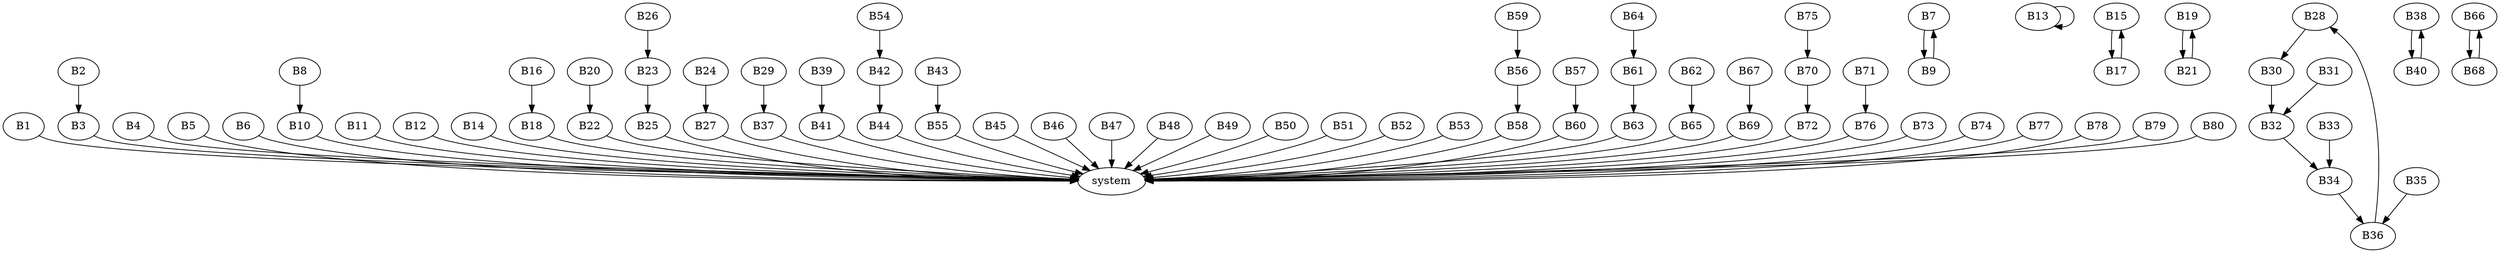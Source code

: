 digraph flowgraph {B1 -> system
B2 -> B3
B3 -> system
B4 -> system
B5 -> system
B6 -> system
B7 -> B9
B8 -> B10
B9 -> B7
B10 -> system
B11 -> system
B12 -> system
B13 -> B13
B14 -> system
B15 -> B17
B16 -> B18
B17 -> B15
B18 -> system
B19 -> B21
B20 -> B22
B21 -> B19
B22 -> system
B23 -> B25
B24 -> B27
B25 -> system
B26 -> B23
B27 -> system
B28 -> B30
B29 -> B37
B30 -> B32
B31 -> B32
B32 -> B34
B33 -> B34
B34 -> B36
B35 -> B36
B36 -> B28
B37 -> system
B38 -> B40
B39 -> B41
B40 -> B38
B41 -> system
B42 -> B44
B43 -> B55
B44 -> system
B45 -> system
B46 -> system
B47 -> system
B48 -> system
B49 -> system
B50 -> system
B51 -> system
B52 -> system
B53 -> system
B54 -> B42
B55 -> system
B56 -> B58
B57 -> B60
B58 -> system
B59 -> B56
B60 -> system
B61 -> B63
B62 -> B65
B63 -> system
B64 -> B61
B65 -> system
B66 -> B68
B67 -> B69
B68 -> B66
B69 -> system
B70 -> B72
B71 -> B76
B72 -> system
B73 -> system
B74 -> system
B75 -> B70
B76 -> system
B77 -> system
B78 -> system
B79 -> system
B80 -> system
}